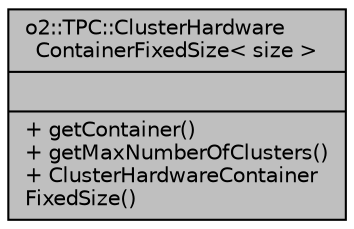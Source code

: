 digraph "o2::TPC::ClusterHardwareContainerFixedSize&lt; size &gt;"
{
 // INTERACTIVE_SVG=YES
  bgcolor="transparent";
  edge [fontname="Helvetica",fontsize="10",labelfontname="Helvetica",labelfontsize="10"];
  node [fontname="Helvetica",fontsize="10",shape=record];
  Node1 [label="{o2::TPC::ClusterHardware\lContainerFixedSize\< size \>\n||+ getContainer()\l+ getMaxNumberOfClusters()\l+ ClusterHardwareContainer\lFixedSize()\l}",height=0.2,width=0.4,color="black", fillcolor="grey75", style="filled" fontcolor="black"];
}
